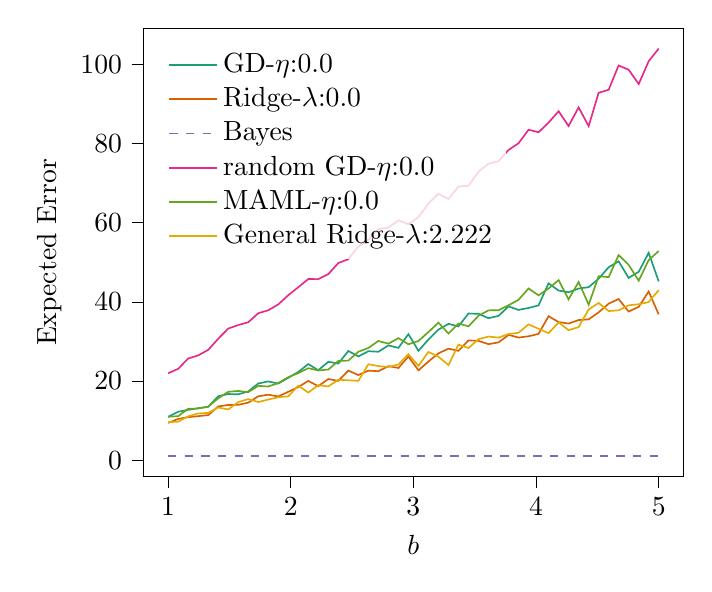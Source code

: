 % This file was created with tikzplotlib v0.10.1.
\begin{tikzpicture}

\definecolor{chocolate217952}{RGB}{217,95,2}
\definecolor{darkcyan27158119}{RGB}{27,158,119}
\definecolor{darkgray176}{RGB}{176,176,176}
\definecolor{deeppink23141138}{RGB}{231,41,138}
\definecolor{lightslategray117112179}{RGB}{117,112,179}
\definecolor{olivedrab10216630}{RGB}{102,166,30}
\definecolor{orange2301712}{RGB}{230,171,2}

\begin{axis}[
legend cell align={left},
legend style={
  fill opacity=0.8,
  draw opacity=1,
  text opacity=1,
  at={(0.03,0.97)},
  anchor=north west,
  draw=none
},
tick align=outside,
tick pos=left,
x grid style={darkgray176},
xlabel={\(\displaystyle b\)},
xmin=0.8, xmax=5.2,
xtick style={color=black},
y grid style={darkgray176},
ylabel={Expected Error},
ymin=-4.149, ymax=109.127,
ytick style={color=black}
]
\addplot [semithick, darkcyan27158119]
table {%
1 10.937
1.082 12.226
1.163 12.697
1.245 13.126
1.327 13.475
1.408 16.129
1.49 16.701
1.571 16.625
1.653 17.352
1.735 19.365
1.816 19.882
1.898 19.339
1.98 20.806
2.061 22.276
2.143 24.273
2.224 22.708
2.306 24.845
2.388 24.398
2.469 27.573
2.551 26.201
2.633 27.518
2.714 27.379
2.796 28.975
2.878 28.37
2.959 31.828
3.041 27.644
3.122 30.442
3.204 32.977
3.286 34.429
3.367 33.79
3.449 37.035
3.531 36.972
3.612 35.866
3.694 36.448
3.776 38.841
3.857 37.949
3.939 38.451
4.02 39.092
4.102 44.661
4.184 42.847
4.265 42.408
4.347 43.35
4.429 43.704
4.51 45.834
4.592 48.74
4.673 50.232
4.755 46.039
4.837 47.579
4.918 52.384
5 45.147
};
\addlegendentry{GD-$\eta$:0.0}
\addplot [semithick, chocolate217952]
table {%
1 9.41
1.082 10.414
1.163 10.846
1.245 11.11
1.327 11.378
1.408 13.554
1.49 13.94
1.571 13.964
1.653 14.52
1.735 16.119
1.816 16.534
1.898 16.086
1.98 17.268
2.061 18.459
2.143 20.017
2.224 18.679
2.306 20.492
2.388 20.021
2.469 22.64
2.551 21.5
2.633 22.61
2.714 22.469
2.796 23.752
2.878 23.285
2.959 26.187
3.041 22.689
3.122 24.894
3.204 26.982
3.286 28.167
3.367 27.602
3.449 30.248
3.531 30.123
3.612 29.299
3.694 29.746
3.776 31.65
3.857 30.965
3.939 31.29
4.02 31.89
4.102 36.364
4.184 34.876
4.265 34.51
4.347 35.388
4.429 35.566
4.51 37.338
4.592 39.538
4.673 40.709
4.755 37.534
4.837 38.72
4.918 42.615
5 36.816
};
\addlegendentry{Ridge-$\lambda$:0.0}
\addplot [semithick, lightslategray117112179, dashed]
table {%
1 1.0
1.082 1.0
1.163 1.0
1.245 1.0
1.327 1.0
1.408 1.0
1.49 1.0
1.571 1.0
1.653 1.0
1.735 1.0
1.816 1.0
1.898 1.0
1.98 1.0
2.061 1.0
2.143 1.0
2.224 1.0
2.306 1.0
2.388 1.0
2.469 1.0
2.551 1.0
2.633 1.0
2.714 1.0
2.796 1.0
2.878 1.0
2.959 1.0
3.041 1.0
3.122 1.0
3.204 1.0
3.286 1.0
3.367 1.0
3.449 1.0
3.531 1.0
3.612 1.0
3.694 1.0
3.776 1.0
3.857 1.0
3.939 1.0
4.02 1.0
4.102 1.0
4.184 1.0
4.265 1.0
4.347 1.0
4.429 1.0
4.51 1.0
4.592 1.0
4.673 1.0
4.755 1.0
4.837 1.0
4.918 1.0
5 1.0
};
\addlegendentry{Bayes}
\addplot [semithick, deeppink23141138]
table {%
1 21.955
1.082 23.063
1.163 25.669
1.245 26.46
1.327 27.861
1.408 30.657
1.49 33.24
1.571 34.122
1.653 34.832
1.735 37.119
1.816 37.856
1.898 39.339
1.98 41.687
2.061 43.682
2.143 45.746
2.224 45.742
2.306 46.991
2.388 49.813
2.469 50.753
2.551 53.989
2.633 55.678
2.714 58.376
2.796 58.759
2.878 60.592
2.959 59.605
3.041 61.42
3.122 64.83
3.204 67.314
3.286 65.981
3.367 69.115
3.449 69.347
3.531 72.874
3.612 74.89
3.694 75.52
3.776 78.391
3.857 80.056
3.939 83.488
4.02 82.843
4.102 85.27
4.184 88.155
4.265 84.404
4.347 89.132
4.429 84.393
4.51 92.809
4.592 93.582
4.673 99.71
4.755 98.646
4.837 95.014
4.918 100.778
5 103.978
};
\addlegendentry{random GD-$\eta$:0.0}
\addplot [semithick, olivedrab10216630]
table {%
1 10.951
1.082 11.111
1.163 12.973
1.245 13.033
1.327 13.527
1.408 15.595
1.49 17.254
1.571 17.477
1.653 17.171
1.735 18.768
1.816 18.588
1.898 19.47
1.98 20.953
2.061 21.984
2.143 23.232
2.224 22.655
2.306 22.886
2.388 25.058
2.469 25.152
2.551 27.376
2.633 28.346
2.714 30.1
2.796 29.429
2.878 30.827
2.959 29.264
3.041 30.1
3.122 32.35
3.204 34.749
3.286 31.977
3.367 34.515
3.449 33.796
3.531 36.493
3.612 37.841
3.694 37.875
3.776 39.138
3.857 40.499
3.939 43.379
4.02 41.649
4.102 43.357
4.184 45.478
4.265 40.622
4.347 45.009
4.429 39.278
4.51 46.475
4.592 46.236
4.673 51.813
4.755 49.342
4.837 45.332
4.918 50.521
5 52.833
};
\addlegendentry{MAML-$\eta$:0.0}
\addplot [semithick, orange2301712]
table {%
1 9.579
1.082 9.717
1.163 11.052
1.245 11.801
1.327 11.935
1.408 13.282
1.49 12.806
1.571 14.655
1.653 15.427
1.735 14.666
1.816 15.303
1.898 15.886
1.98 16.115
2.061 18.807
2.143 17.07
2.224 18.938
2.306 18.62
2.388 20.308
2.469 20.176
2.551 20.029
2.633 24.224
2.714 23.768
2.796 23.521
2.878 24.163
2.959 26.766
3.041 23.803
3.122 27.331
3.204 26.139
3.286 24.001
3.367 29.19
3.449 28.323
3.531 30.568
3.612 31.22
3.694 30.964
3.776 31.86
3.857 32.176
3.939 34.302
4.02 33.19
4.102 32.072
4.184 34.8
4.265 32.835
4.347 33.616
4.429 38.099
4.51 39.704
4.592 37.658
4.673 37.857
4.755 39.114
4.837 39.385
4.918 39.931
5 42.951
};
\addlegendentry{General Ridge-$\lambda$:2.222}
\end{axis}

\end{tikzpicture}
